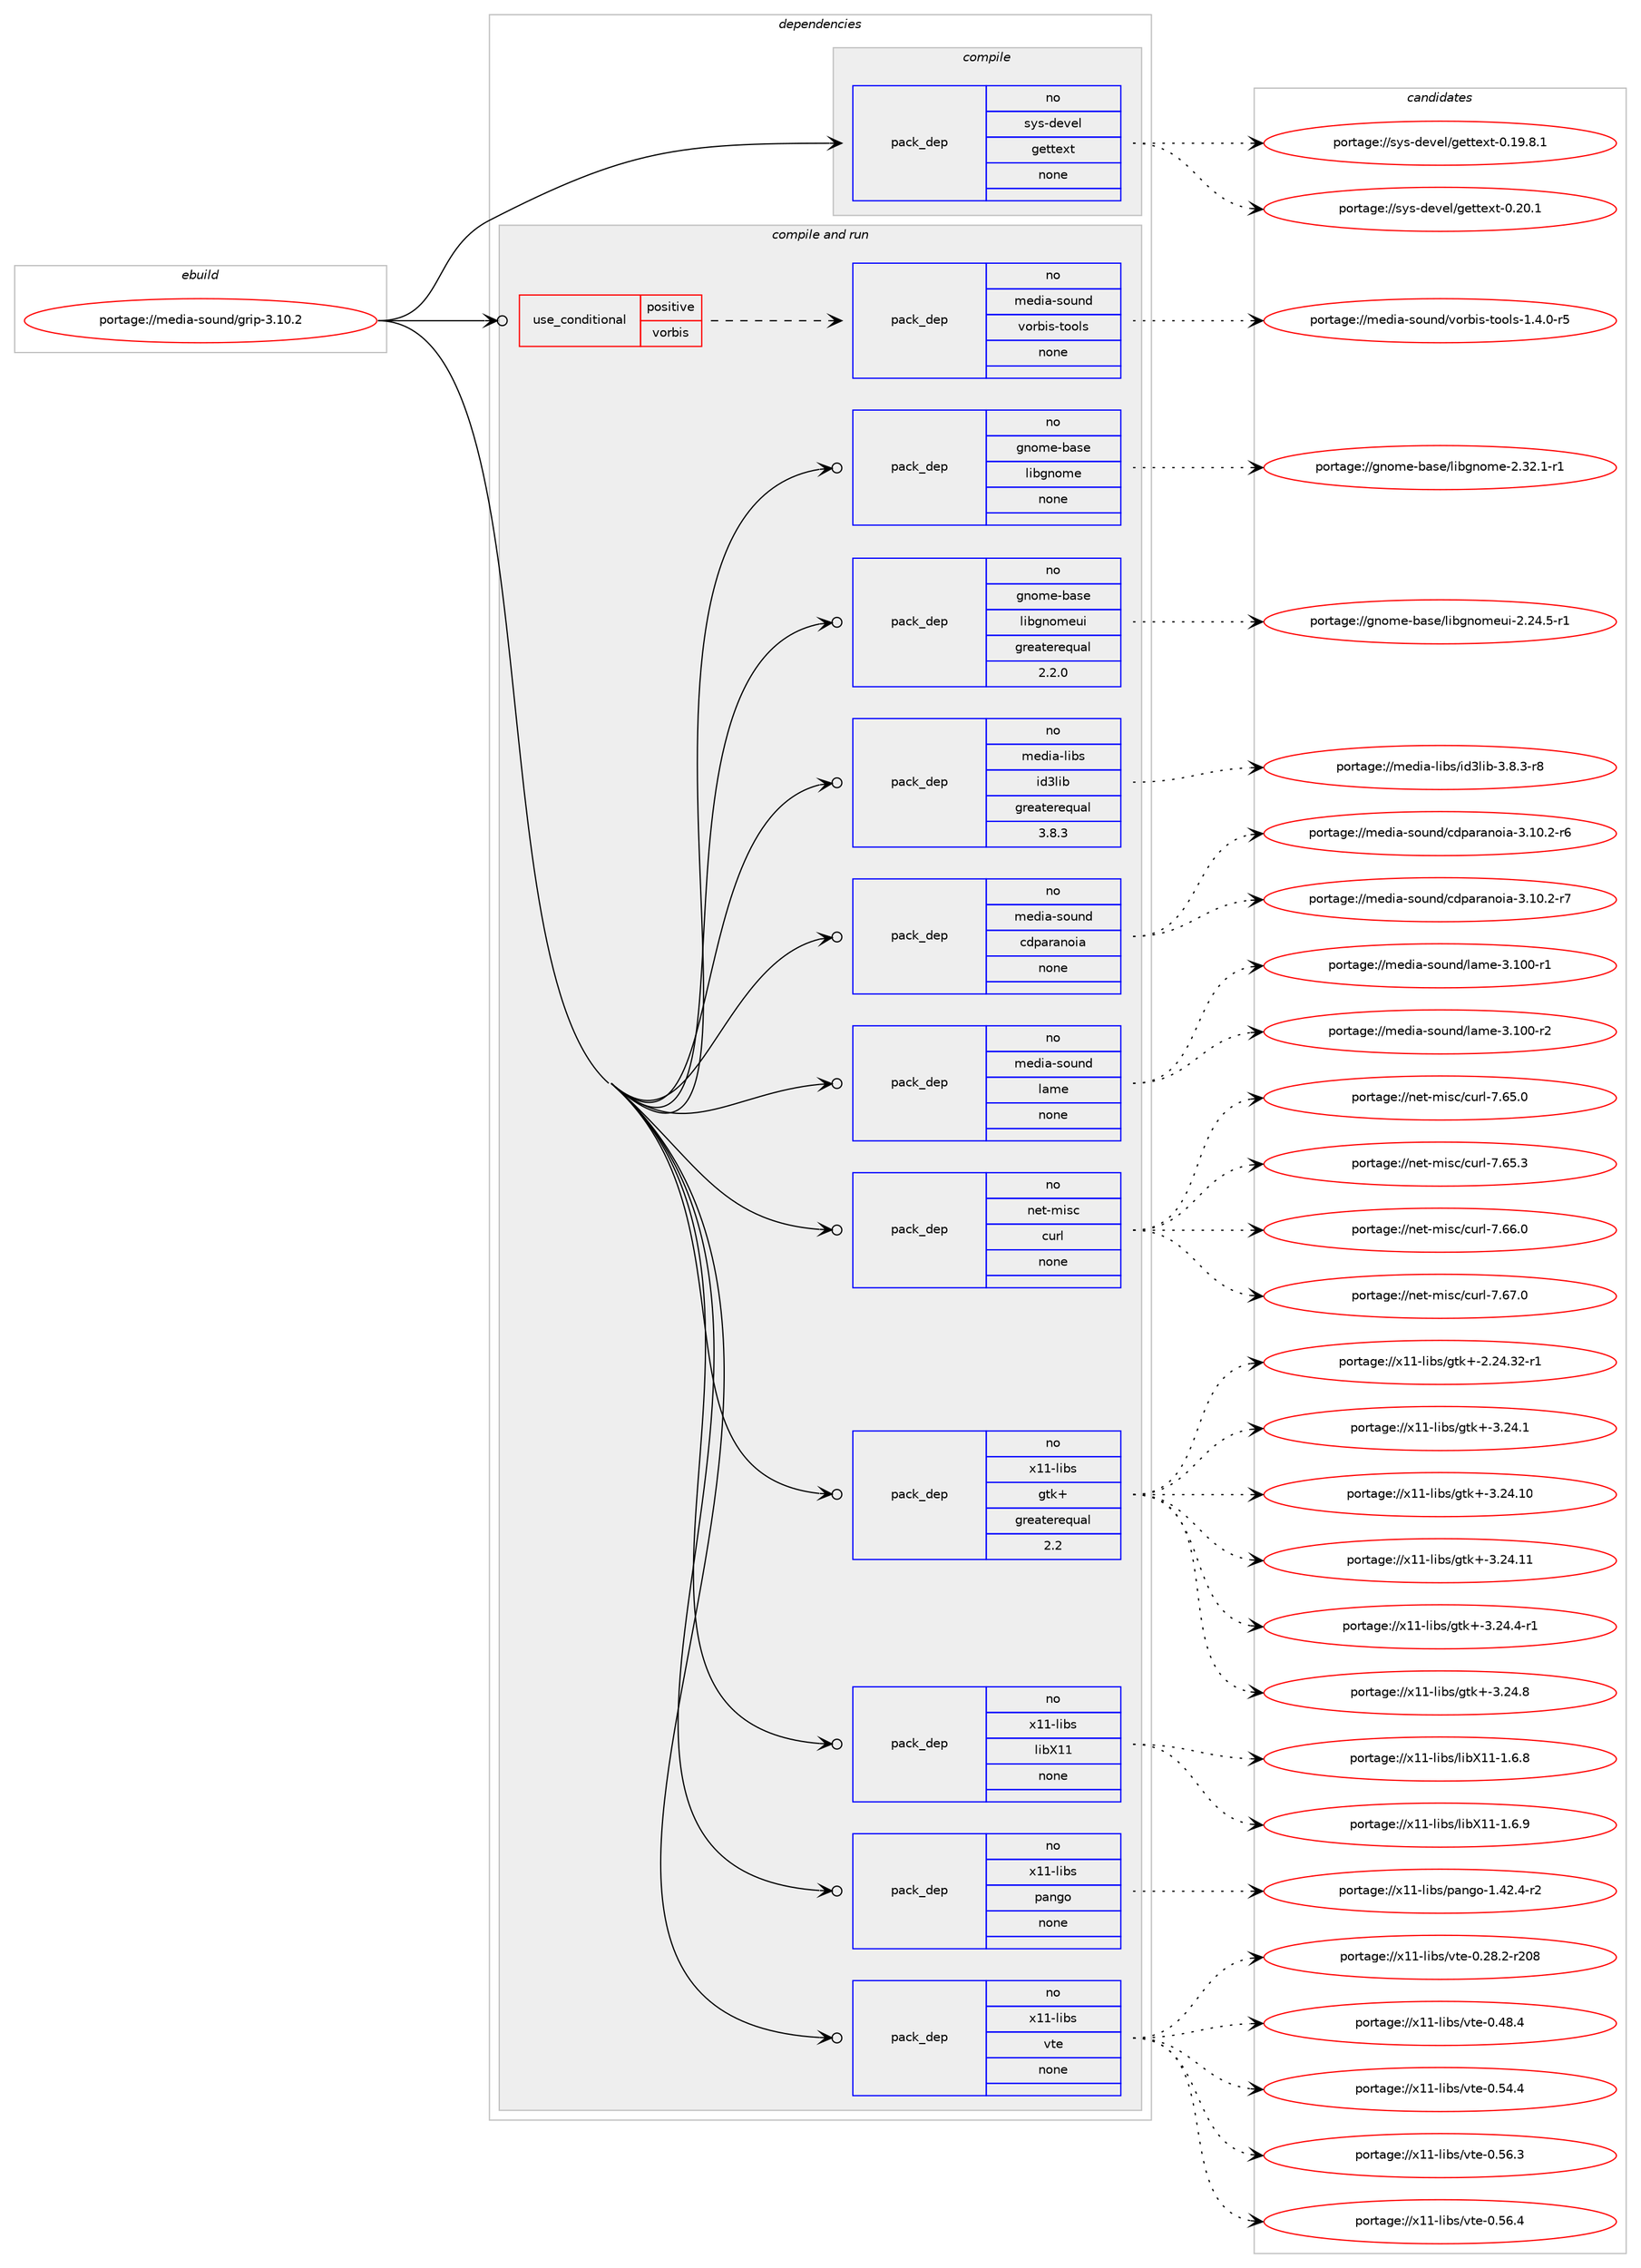 digraph prolog {

# *************
# Graph options
# *************

newrank=true;
concentrate=true;
compound=true;
graph [rankdir=LR,fontname=Helvetica,fontsize=10,ranksep=1.5];#, ranksep=2.5, nodesep=0.2];
edge  [arrowhead=vee];
node  [fontname=Helvetica,fontsize=10];

# **********
# The ebuild
# **********

subgraph cluster_leftcol {
color=gray;
rank=same;
label=<<i>ebuild</i>>;
id [label="portage://media-sound/grip-3.10.2", color=red, width=4, href="../media-sound/grip-3.10.2.svg"];
}

# ****************
# The dependencies
# ****************

subgraph cluster_midcol {
color=gray;
label=<<i>dependencies</i>>;
subgraph cluster_compile {
fillcolor="#eeeeee";
style=filled;
label=<<i>compile</i>>;
subgraph pack244030 {
dependency331969 [label=<<TABLE BORDER="0" CELLBORDER="1" CELLSPACING="0" CELLPADDING="4" WIDTH="220"><TR><TD ROWSPAN="6" CELLPADDING="30">pack_dep</TD></TR><TR><TD WIDTH="110">no</TD></TR><TR><TD>sys-devel</TD></TR><TR><TD>gettext</TD></TR><TR><TD>none</TD></TR><TR><TD></TD></TR></TABLE>>, shape=none, color=blue];
}
id:e -> dependency331969:w [weight=20,style="solid",arrowhead="vee"];
}
subgraph cluster_compileandrun {
fillcolor="#eeeeee";
style=filled;
label=<<i>compile and run</i>>;
subgraph cond82481 {
dependency331970 [label=<<TABLE BORDER="0" CELLBORDER="1" CELLSPACING="0" CELLPADDING="4"><TR><TD ROWSPAN="3" CELLPADDING="10">use_conditional</TD></TR><TR><TD>positive</TD></TR><TR><TD>vorbis</TD></TR></TABLE>>, shape=none, color=red];
subgraph pack244031 {
dependency331971 [label=<<TABLE BORDER="0" CELLBORDER="1" CELLSPACING="0" CELLPADDING="4" WIDTH="220"><TR><TD ROWSPAN="6" CELLPADDING="30">pack_dep</TD></TR><TR><TD WIDTH="110">no</TD></TR><TR><TD>media-sound</TD></TR><TR><TD>vorbis-tools</TD></TR><TR><TD>none</TD></TR><TR><TD></TD></TR></TABLE>>, shape=none, color=blue];
}
dependency331970:e -> dependency331971:w [weight=20,style="dashed",arrowhead="vee"];
}
id:e -> dependency331970:w [weight=20,style="solid",arrowhead="odotvee"];
subgraph pack244032 {
dependency331972 [label=<<TABLE BORDER="0" CELLBORDER="1" CELLSPACING="0" CELLPADDING="4" WIDTH="220"><TR><TD ROWSPAN="6" CELLPADDING="30">pack_dep</TD></TR><TR><TD WIDTH="110">no</TD></TR><TR><TD>gnome-base</TD></TR><TR><TD>libgnome</TD></TR><TR><TD>none</TD></TR><TR><TD></TD></TR></TABLE>>, shape=none, color=blue];
}
id:e -> dependency331972:w [weight=20,style="solid",arrowhead="odotvee"];
subgraph pack244033 {
dependency331973 [label=<<TABLE BORDER="0" CELLBORDER="1" CELLSPACING="0" CELLPADDING="4" WIDTH="220"><TR><TD ROWSPAN="6" CELLPADDING="30">pack_dep</TD></TR><TR><TD WIDTH="110">no</TD></TR><TR><TD>gnome-base</TD></TR><TR><TD>libgnomeui</TD></TR><TR><TD>greaterequal</TD></TR><TR><TD>2.2.0</TD></TR></TABLE>>, shape=none, color=blue];
}
id:e -> dependency331973:w [weight=20,style="solid",arrowhead="odotvee"];
subgraph pack244034 {
dependency331974 [label=<<TABLE BORDER="0" CELLBORDER="1" CELLSPACING="0" CELLPADDING="4" WIDTH="220"><TR><TD ROWSPAN="6" CELLPADDING="30">pack_dep</TD></TR><TR><TD WIDTH="110">no</TD></TR><TR><TD>media-libs</TD></TR><TR><TD>id3lib</TD></TR><TR><TD>greaterequal</TD></TR><TR><TD>3.8.3</TD></TR></TABLE>>, shape=none, color=blue];
}
id:e -> dependency331974:w [weight=20,style="solid",arrowhead="odotvee"];
subgraph pack244035 {
dependency331975 [label=<<TABLE BORDER="0" CELLBORDER="1" CELLSPACING="0" CELLPADDING="4" WIDTH="220"><TR><TD ROWSPAN="6" CELLPADDING="30">pack_dep</TD></TR><TR><TD WIDTH="110">no</TD></TR><TR><TD>media-sound</TD></TR><TR><TD>cdparanoia</TD></TR><TR><TD>none</TD></TR><TR><TD></TD></TR></TABLE>>, shape=none, color=blue];
}
id:e -> dependency331975:w [weight=20,style="solid",arrowhead="odotvee"];
subgraph pack244036 {
dependency331976 [label=<<TABLE BORDER="0" CELLBORDER="1" CELLSPACING="0" CELLPADDING="4" WIDTH="220"><TR><TD ROWSPAN="6" CELLPADDING="30">pack_dep</TD></TR><TR><TD WIDTH="110">no</TD></TR><TR><TD>media-sound</TD></TR><TR><TD>lame</TD></TR><TR><TD>none</TD></TR><TR><TD></TD></TR></TABLE>>, shape=none, color=blue];
}
id:e -> dependency331976:w [weight=20,style="solid",arrowhead="odotvee"];
subgraph pack244037 {
dependency331977 [label=<<TABLE BORDER="0" CELLBORDER="1" CELLSPACING="0" CELLPADDING="4" WIDTH="220"><TR><TD ROWSPAN="6" CELLPADDING="30">pack_dep</TD></TR><TR><TD WIDTH="110">no</TD></TR><TR><TD>net-misc</TD></TR><TR><TD>curl</TD></TR><TR><TD>none</TD></TR><TR><TD></TD></TR></TABLE>>, shape=none, color=blue];
}
id:e -> dependency331977:w [weight=20,style="solid",arrowhead="odotvee"];
subgraph pack244038 {
dependency331978 [label=<<TABLE BORDER="0" CELLBORDER="1" CELLSPACING="0" CELLPADDING="4" WIDTH="220"><TR><TD ROWSPAN="6" CELLPADDING="30">pack_dep</TD></TR><TR><TD WIDTH="110">no</TD></TR><TR><TD>x11-libs</TD></TR><TR><TD>gtk+</TD></TR><TR><TD>greaterequal</TD></TR><TR><TD>2.2</TD></TR></TABLE>>, shape=none, color=blue];
}
id:e -> dependency331978:w [weight=20,style="solid",arrowhead="odotvee"];
subgraph pack244039 {
dependency331979 [label=<<TABLE BORDER="0" CELLBORDER="1" CELLSPACING="0" CELLPADDING="4" WIDTH="220"><TR><TD ROWSPAN="6" CELLPADDING="30">pack_dep</TD></TR><TR><TD WIDTH="110">no</TD></TR><TR><TD>x11-libs</TD></TR><TR><TD>libX11</TD></TR><TR><TD>none</TD></TR><TR><TD></TD></TR></TABLE>>, shape=none, color=blue];
}
id:e -> dependency331979:w [weight=20,style="solid",arrowhead="odotvee"];
subgraph pack244040 {
dependency331980 [label=<<TABLE BORDER="0" CELLBORDER="1" CELLSPACING="0" CELLPADDING="4" WIDTH="220"><TR><TD ROWSPAN="6" CELLPADDING="30">pack_dep</TD></TR><TR><TD WIDTH="110">no</TD></TR><TR><TD>x11-libs</TD></TR><TR><TD>pango</TD></TR><TR><TD>none</TD></TR><TR><TD></TD></TR></TABLE>>, shape=none, color=blue];
}
id:e -> dependency331980:w [weight=20,style="solid",arrowhead="odotvee"];
subgraph pack244041 {
dependency331981 [label=<<TABLE BORDER="0" CELLBORDER="1" CELLSPACING="0" CELLPADDING="4" WIDTH="220"><TR><TD ROWSPAN="6" CELLPADDING="30">pack_dep</TD></TR><TR><TD WIDTH="110">no</TD></TR><TR><TD>x11-libs</TD></TR><TR><TD>vte</TD></TR><TR><TD>none</TD></TR><TR><TD></TD></TR></TABLE>>, shape=none, color=blue];
}
id:e -> dependency331981:w [weight=20,style="solid",arrowhead="odotvee"];
}
subgraph cluster_run {
fillcolor="#eeeeee";
style=filled;
label=<<i>run</i>>;
}
}

# **************
# The candidates
# **************

subgraph cluster_choices {
rank=same;
color=gray;
label=<<i>candidates</i>>;

subgraph choice244030 {
color=black;
nodesep=1;
choiceportage1151211154510010111810110847103101116116101120116454846495746564649 [label="portage://sys-devel/gettext-0.19.8.1", color=red, width=4,href="../sys-devel/gettext-0.19.8.1.svg"];
choiceportage115121115451001011181011084710310111611610112011645484650484649 [label="portage://sys-devel/gettext-0.20.1", color=red, width=4,href="../sys-devel/gettext-0.20.1.svg"];
dependency331969:e -> choiceportage1151211154510010111810110847103101116116101120116454846495746564649:w [style=dotted,weight="100"];
dependency331969:e -> choiceportage115121115451001011181011084710310111611610112011645484650484649:w [style=dotted,weight="100"];
}
subgraph choice244031 {
color=black;
nodesep=1;
choiceportage10910110010597451151111171101004711811111498105115451161111111081154549465246484511453 [label="portage://media-sound/vorbis-tools-1.4.0-r5", color=red, width=4,href="../media-sound/vorbis-tools-1.4.0-r5.svg"];
dependency331971:e -> choiceportage10910110010597451151111171101004711811111498105115451161111111081154549465246484511453:w [style=dotted,weight="100"];
}
subgraph choice244032 {
color=black;
nodesep=1;
choiceportage1031101111091014598971151014710810598103110111109101455046515046494511449 [label="portage://gnome-base/libgnome-2.32.1-r1", color=red, width=4,href="../gnome-base/libgnome-2.32.1-r1.svg"];
dependency331972:e -> choiceportage1031101111091014598971151014710810598103110111109101455046515046494511449:w [style=dotted,weight="100"];
}
subgraph choice244033 {
color=black;
nodesep=1;
choiceportage1031101111091014598971151014710810598103110111109101117105455046505246534511449 [label="portage://gnome-base/libgnomeui-2.24.5-r1", color=red, width=4,href="../gnome-base/libgnomeui-2.24.5-r1.svg"];
dependency331973:e -> choiceportage1031101111091014598971151014710810598103110111109101117105455046505246534511449:w [style=dotted,weight="100"];
}
subgraph choice244034 {
color=black;
nodesep=1;
choiceportage1091011001059745108105981154710510051108105984551465646514511456 [label="portage://media-libs/id3lib-3.8.3-r8", color=red, width=4,href="../media-libs/id3lib-3.8.3-r8.svg"];
dependency331974:e -> choiceportage1091011001059745108105981154710510051108105984551465646514511456:w [style=dotted,weight="100"];
}
subgraph choice244035 {
color=black;
nodesep=1;
choiceportage10910110010597451151111171101004799100112971149711011110597455146494846504511454 [label="portage://media-sound/cdparanoia-3.10.2-r6", color=red, width=4,href="../media-sound/cdparanoia-3.10.2-r6.svg"];
choiceportage10910110010597451151111171101004799100112971149711011110597455146494846504511455 [label="portage://media-sound/cdparanoia-3.10.2-r7", color=red, width=4,href="../media-sound/cdparanoia-3.10.2-r7.svg"];
dependency331975:e -> choiceportage10910110010597451151111171101004799100112971149711011110597455146494846504511454:w [style=dotted,weight="100"];
dependency331975:e -> choiceportage10910110010597451151111171101004799100112971149711011110597455146494846504511455:w [style=dotted,weight="100"];
}
subgraph choice244036 {
color=black;
nodesep=1;
choiceportage109101100105974511511111711010047108971091014551464948484511449 [label="portage://media-sound/lame-3.100-r1", color=red, width=4,href="../media-sound/lame-3.100-r1.svg"];
choiceportage109101100105974511511111711010047108971091014551464948484511450 [label="portage://media-sound/lame-3.100-r2", color=red, width=4,href="../media-sound/lame-3.100-r2.svg"];
dependency331976:e -> choiceportage109101100105974511511111711010047108971091014551464948484511449:w [style=dotted,weight="100"];
dependency331976:e -> choiceportage109101100105974511511111711010047108971091014551464948484511450:w [style=dotted,weight="100"];
}
subgraph choice244037 {
color=black;
nodesep=1;
choiceportage1101011164510910511599479911711410845554654534648 [label="portage://net-misc/curl-7.65.0", color=red, width=4,href="../net-misc/curl-7.65.0.svg"];
choiceportage1101011164510910511599479911711410845554654534651 [label="portage://net-misc/curl-7.65.3", color=red, width=4,href="../net-misc/curl-7.65.3.svg"];
choiceportage1101011164510910511599479911711410845554654544648 [label="portage://net-misc/curl-7.66.0", color=red, width=4,href="../net-misc/curl-7.66.0.svg"];
choiceportage1101011164510910511599479911711410845554654554648 [label="portage://net-misc/curl-7.67.0", color=red, width=4,href="../net-misc/curl-7.67.0.svg"];
dependency331977:e -> choiceportage1101011164510910511599479911711410845554654534648:w [style=dotted,weight="100"];
dependency331977:e -> choiceportage1101011164510910511599479911711410845554654534651:w [style=dotted,weight="100"];
dependency331977:e -> choiceportage1101011164510910511599479911711410845554654544648:w [style=dotted,weight="100"];
dependency331977:e -> choiceportage1101011164510910511599479911711410845554654554648:w [style=dotted,weight="100"];
}
subgraph choice244038 {
color=black;
nodesep=1;
choiceportage12049494510810598115471031161074345504650524651504511449 [label="portage://x11-libs/gtk+-2.24.32-r1", color=red, width=4,href="../x11-libs/gtk+-2.24.32-r1.svg"];
choiceportage12049494510810598115471031161074345514650524649 [label="portage://x11-libs/gtk+-3.24.1", color=red, width=4,href="../x11-libs/gtk+-3.24.1.svg"];
choiceportage1204949451081059811547103116107434551465052464948 [label="portage://x11-libs/gtk+-3.24.10", color=red, width=4,href="../x11-libs/gtk+-3.24.10.svg"];
choiceportage1204949451081059811547103116107434551465052464949 [label="portage://x11-libs/gtk+-3.24.11", color=red, width=4,href="../x11-libs/gtk+-3.24.11.svg"];
choiceportage120494945108105981154710311610743455146505246524511449 [label="portage://x11-libs/gtk+-3.24.4-r1", color=red, width=4,href="../x11-libs/gtk+-3.24.4-r1.svg"];
choiceportage12049494510810598115471031161074345514650524656 [label="portage://x11-libs/gtk+-3.24.8", color=red, width=4,href="../x11-libs/gtk+-3.24.8.svg"];
dependency331978:e -> choiceportage12049494510810598115471031161074345504650524651504511449:w [style=dotted,weight="100"];
dependency331978:e -> choiceportage12049494510810598115471031161074345514650524649:w [style=dotted,weight="100"];
dependency331978:e -> choiceportage1204949451081059811547103116107434551465052464948:w [style=dotted,weight="100"];
dependency331978:e -> choiceportage1204949451081059811547103116107434551465052464949:w [style=dotted,weight="100"];
dependency331978:e -> choiceportage120494945108105981154710311610743455146505246524511449:w [style=dotted,weight="100"];
dependency331978:e -> choiceportage12049494510810598115471031161074345514650524656:w [style=dotted,weight="100"];
}
subgraph choice244039 {
color=black;
nodesep=1;
choiceportage120494945108105981154710810598884949454946544656 [label="portage://x11-libs/libX11-1.6.8", color=red, width=4,href="../x11-libs/libX11-1.6.8.svg"];
choiceportage120494945108105981154710810598884949454946544657 [label="portage://x11-libs/libX11-1.6.9", color=red, width=4,href="../x11-libs/libX11-1.6.9.svg"];
dependency331979:e -> choiceportage120494945108105981154710810598884949454946544656:w [style=dotted,weight="100"];
dependency331979:e -> choiceportage120494945108105981154710810598884949454946544657:w [style=dotted,weight="100"];
}
subgraph choice244040 {
color=black;
nodesep=1;
choiceportage120494945108105981154711297110103111454946525046524511450 [label="portage://x11-libs/pango-1.42.4-r2", color=red, width=4,href="../x11-libs/pango-1.42.4-r2.svg"];
dependency331980:e -> choiceportage120494945108105981154711297110103111454946525046524511450:w [style=dotted,weight="100"];
}
subgraph choice244041 {
color=black;
nodesep=1;
choiceportage12049494510810598115471181161014548465056465045114504856 [label="portage://x11-libs/vte-0.28.2-r208", color=red, width=4,href="../x11-libs/vte-0.28.2-r208.svg"];
choiceportage120494945108105981154711811610145484652564652 [label="portage://x11-libs/vte-0.48.4", color=red, width=4,href="../x11-libs/vte-0.48.4.svg"];
choiceportage120494945108105981154711811610145484653524652 [label="portage://x11-libs/vte-0.54.4", color=red, width=4,href="../x11-libs/vte-0.54.4.svg"];
choiceportage120494945108105981154711811610145484653544651 [label="portage://x11-libs/vte-0.56.3", color=red, width=4,href="../x11-libs/vte-0.56.3.svg"];
choiceportage120494945108105981154711811610145484653544652 [label="portage://x11-libs/vte-0.56.4", color=red, width=4,href="../x11-libs/vte-0.56.4.svg"];
dependency331981:e -> choiceportage12049494510810598115471181161014548465056465045114504856:w [style=dotted,weight="100"];
dependency331981:e -> choiceportage120494945108105981154711811610145484652564652:w [style=dotted,weight="100"];
dependency331981:e -> choiceportage120494945108105981154711811610145484653524652:w [style=dotted,weight="100"];
dependency331981:e -> choiceportage120494945108105981154711811610145484653544651:w [style=dotted,weight="100"];
dependency331981:e -> choiceportage120494945108105981154711811610145484653544652:w [style=dotted,weight="100"];
}
}

}
